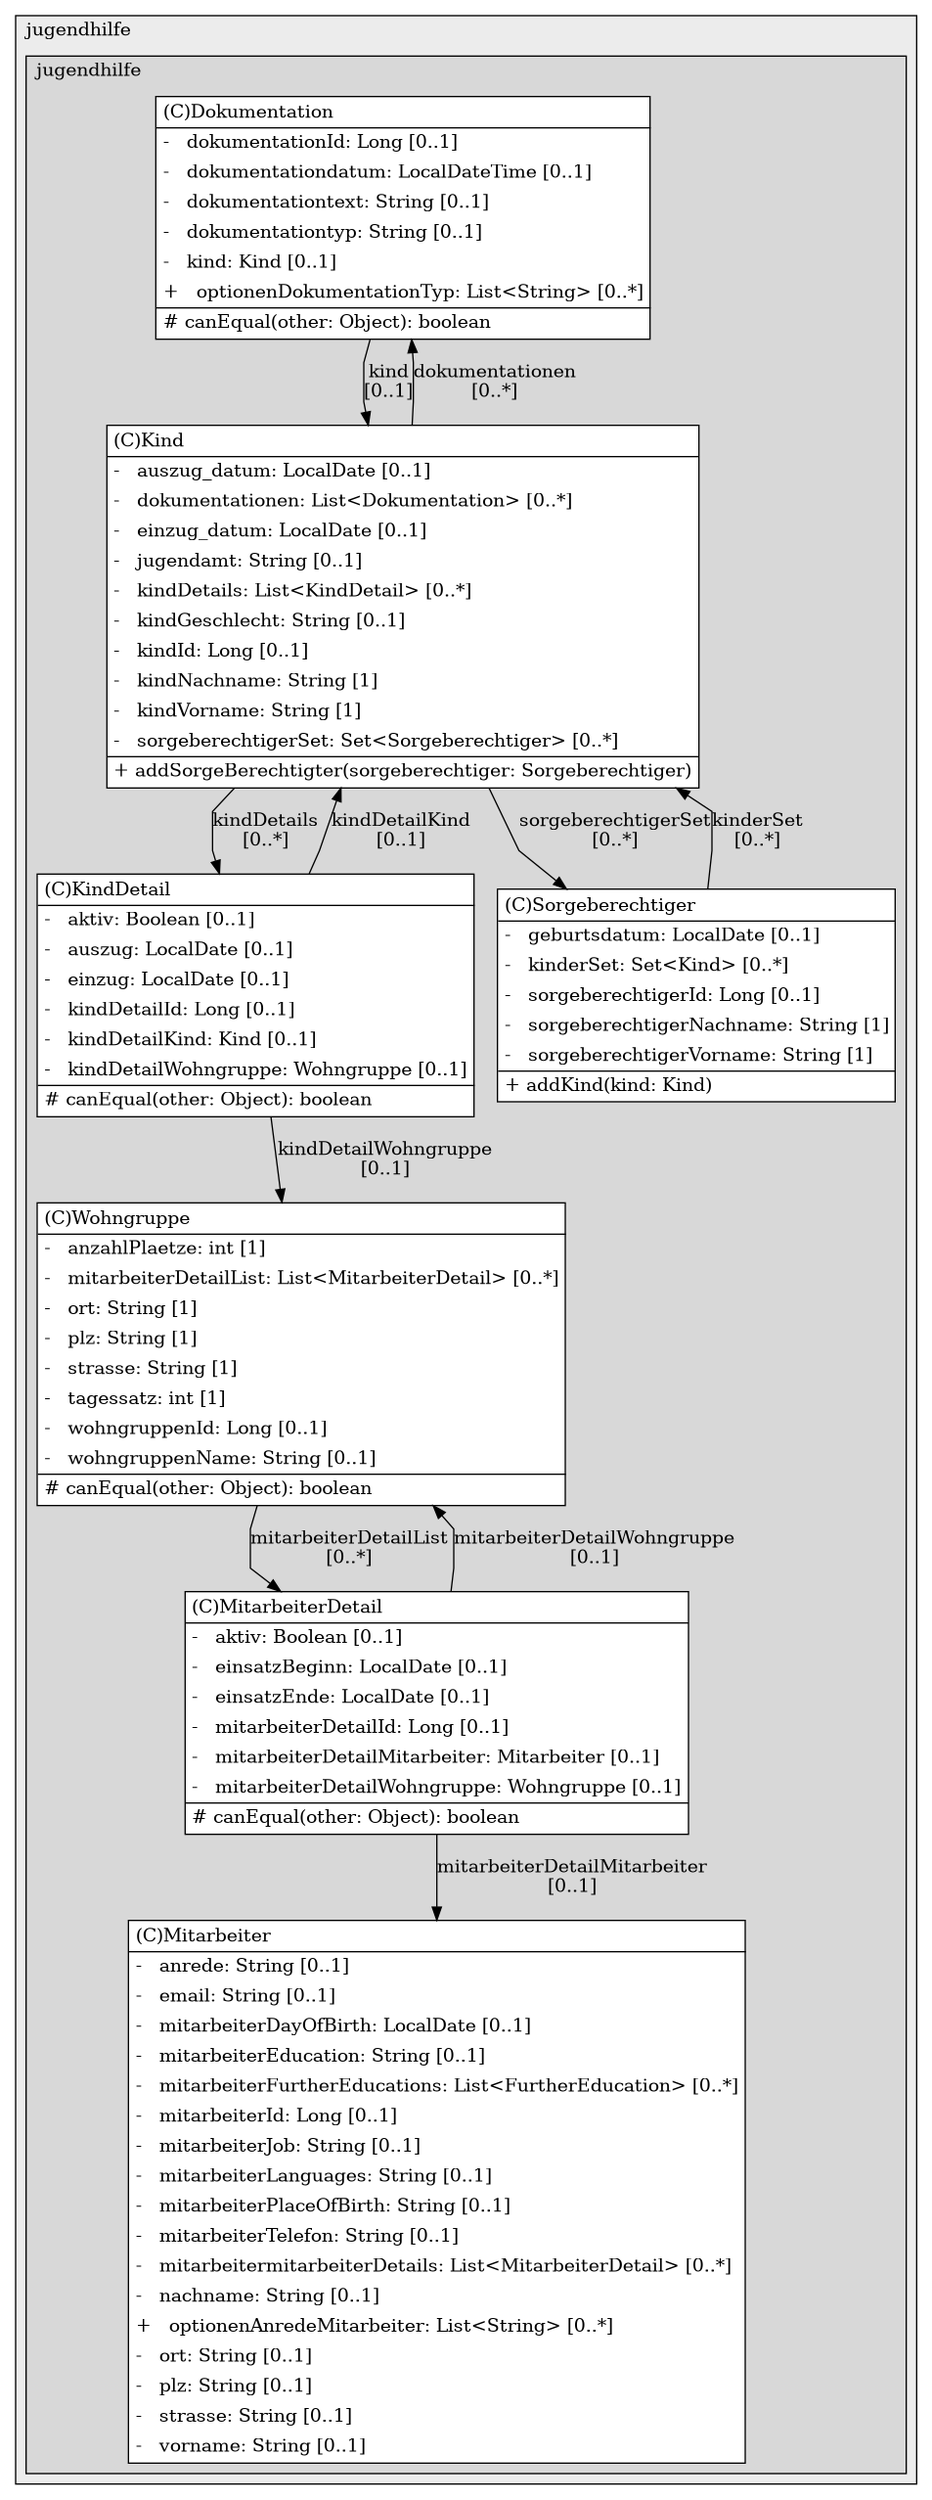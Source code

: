 @startuml

/' diagram meta data start
config=StructureConfiguration;
{
  "projectClassification": {
    "searchMode": "OpenProject", // OpenProject, AllProjects
    "includedProjects": "",
    "pathEndKeywords": "*.impl",
    "isClientPath": "",
    "isClientName": "",
    "isTestPath": "",
    "isTestName": "",
    "isMappingPath": "",
    "isMappingName": "",
    "isDataAccessPath": "",
    "isDataAccessName": "",
    "isDataStructurePath": "",
    "isDataStructureName": "",
    "isInterfaceStructuresPath": "",
    "isInterfaceStructuresName": "",
    "isEntryPointPath": "",
    "isEntryPointName": "",
    "treatFinalFieldsAsMandatory": false
  },
  "graphRestriction": {
    "classPackageExcludeFilter": "",
    "classPackageIncludeFilter": "",
    "classNameExcludeFilter": "",
    "classNameIncludeFilter": "",
    "methodNameExcludeFilter": "",
    "methodNameIncludeFilter": "",
    "removeByInheritance": "", // inheritance/annotation based filtering is done in a second step
    "removeByAnnotation": "",
    "removeByClassPackage": "", // cleanup the graph after inheritance/annotation based filtering is done
    "removeByClassName": "",
    "cutMappings": false,
    "cutEnum": true,
    "cutTests": true,
    "cutClient": true,
    "cutDataAccess": true,
    "cutInterfaceStructures": true,
    "cutDataStructures": true,
    "cutGetterAndSetter": true,
    "cutConstructors": true
  },
  "graphTraversal": {
    "forwardDepth": 3,
    "backwardDepth": 3,
    "classPackageExcludeFilter": "",
    "classPackageIncludeFilter": "",
    "classNameExcludeFilter": "",
    "classNameIncludeFilter": "",
    "methodNameExcludeFilter": "",
    "methodNameIncludeFilter": "",
    "hideMappings": false,
    "hideDataStructures": false,
    "hidePrivateMethods": true,
    "hideInterfaceCalls": true, // indirection: implementation -> interface (is hidden) -> implementation
    "onlyShowApplicationEntryPoints": false, // root node is included
    "useMethodCallsForStructureDiagram": "ForwardOnly" // ForwardOnly, BothDirections, No
  },
  "details": {
    "aggregation": "GroupByClass", // ByClass, GroupByClass, None
    "showClassGenericTypes": true,
    "showMethods": true,
    "showMethodParameterNames": true,
    "showMethodParameterTypes": true,
    "showMethodReturnType": true,
    "showPackageLevels": 2,
    "showDetailedClassStructure": true
  },
  "rootClass": "com.jugendhilfe.jugendhilfe.domain.KindDetail",
  "extensionCallbackMethod": "" // qualified.class.name#methodName - signature: public static String method(String)
}
diagram meta data end '/



digraph g {
    rankdir="TB"
    splines=polyline
    

'nodes 
subgraph cluster_1528762891 { 
   	label=jugendhilfe
	labeljust=l
	fillcolor="#ececec"
	style=filled
   
   subgraph cluster_675274072 { 
   	label=jugendhilfe
	labeljust=l
	fillcolor="#d8d8d8"
	style=filled
   
   Dokumentation679482583[
	label=<<TABLE BORDER="1" CELLBORDER="0" CELLPADDING="4" CELLSPACING="0">
<TR><TD ALIGN="LEFT" >(C)Dokumentation</TD></TR>
<HR/>
<TR><TD ALIGN="LEFT" >-   dokumentationId: Long [0..1]</TD></TR>
<TR><TD ALIGN="LEFT" >-   dokumentationdatum: LocalDateTime [0..1]</TD></TR>
<TR><TD ALIGN="LEFT" >-   dokumentationtext: String [0..1]</TD></TR>
<TR><TD ALIGN="LEFT" >-   dokumentationtyp: String [0..1]</TD></TR>
<TR><TD ALIGN="LEFT" >-   kind: Kind [0..1]</TD></TR>
<TR><TD ALIGN="LEFT" >+   optionenDokumentationTyp: List&lt;String&gt; [0..*]</TD></TR>
<HR/>
<TR><TD ALIGN="LEFT" ># canEqual(other: Object): boolean</TD></TR>
</TABLE>>
	style=filled
	margin=0
	shape=plaintext
	fillcolor="#FFFFFF"
];

Kind679482583[
	label=<<TABLE BORDER="1" CELLBORDER="0" CELLPADDING="4" CELLSPACING="0">
<TR><TD ALIGN="LEFT" >(C)Kind</TD></TR>
<HR/>
<TR><TD ALIGN="LEFT" >-   auszug_datum: LocalDate [0..1]</TD></TR>
<TR><TD ALIGN="LEFT" >-   dokumentationen: List&lt;Dokumentation&gt; [0..*]</TD></TR>
<TR><TD ALIGN="LEFT" >-   einzug_datum: LocalDate [0..1]</TD></TR>
<TR><TD ALIGN="LEFT" >-   jugendamt: String [0..1]</TD></TR>
<TR><TD ALIGN="LEFT" >-   kindDetails: List&lt;KindDetail&gt; [0..*]</TD></TR>
<TR><TD ALIGN="LEFT" >-   kindGeschlecht: String [0..1]</TD></TR>
<TR><TD ALIGN="LEFT" >-   kindId: Long [0..1]</TD></TR>
<TR><TD ALIGN="LEFT" >-   kindNachname: String [1]</TD></TR>
<TR><TD ALIGN="LEFT" >-   kindVorname: String [1]</TD></TR>
<TR><TD ALIGN="LEFT" >-   sorgeberechtigerSet: Set&lt;Sorgeberechtiger&gt; [0..*]</TD></TR>
<HR/>
<TR><TD ALIGN="LEFT" >+ addSorgeBerechtigter(sorgeberechtiger: Sorgeberechtiger)</TD></TR>
</TABLE>>
	style=filled
	margin=0
	shape=plaintext
	fillcolor="#FFFFFF"
];

KindDetail679482583[
	label=<<TABLE BORDER="1" CELLBORDER="0" CELLPADDING="4" CELLSPACING="0">
<TR><TD ALIGN="LEFT" >(C)KindDetail</TD></TR>
<HR/>
<TR><TD ALIGN="LEFT" >-   aktiv: Boolean [0..1]</TD></TR>
<TR><TD ALIGN="LEFT" >-   auszug: LocalDate [0..1]</TD></TR>
<TR><TD ALIGN="LEFT" >-   einzug: LocalDate [0..1]</TD></TR>
<TR><TD ALIGN="LEFT" >-   kindDetailId: Long [0..1]</TD></TR>
<TR><TD ALIGN="LEFT" >-   kindDetailKind: Kind [0..1]</TD></TR>
<TR><TD ALIGN="LEFT" >-   kindDetailWohngruppe: Wohngruppe [0..1]</TD></TR>
<HR/>
<TR><TD ALIGN="LEFT" ># canEqual(other: Object): boolean</TD></TR>
</TABLE>>
	style=filled
	margin=0
	shape=plaintext
	fillcolor="#FFFFFF"
];

Mitarbeiter679482583[
	label=<<TABLE BORDER="1" CELLBORDER="0" CELLPADDING="4" CELLSPACING="0">
<TR><TD ALIGN="LEFT" >(C)Mitarbeiter</TD></TR>
<HR/>
<TR><TD ALIGN="LEFT" >-   anrede: String [0..1]</TD></TR>
<TR><TD ALIGN="LEFT" >-   email: String [0..1]</TD></TR>
<TR><TD ALIGN="LEFT" >-   mitarbeiterDayOfBirth: LocalDate [0..1]</TD></TR>
<TR><TD ALIGN="LEFT" >-   mitarbeiterEducation: String [0..1]</TD></TR>
<TR><TD ALIGN="LEFT" >-   mitarbeiterFurtherEducations: List&lt;FurtherEducation&gt; [0..*]</TD></TR>
<TR><TD ALIGN="LEFT" >-   mitarbeiterId: Long [0..1]</TD></TR>
<TR><TD ALIGN="LEFT" >-   mitarbeiterJob: String [0..1]</TD></TR>
<TR><TD ALIGN="LEFT" >-   mitarbeiterLanguages: String [0..1]</TD></TR>
<TR><TD ALIGN="LEFT" >-   mitarbeiterPlaceOfBirth: String [0..1]</TD></TR>
<TR><TD ALIGN="LEFT" >-   mitarbeiterTelefon: String [0..1]</TD></TR>
<TR><TD ALIGN="LEFT" >-   mitarbeitermitarbeiterDetails: List&lt;MitarbeiterDetail&gt; [0..*]</TD></TR>
<TR><TD ALIGN="LEFT" >-   nachname: String [0..1]</TD></TR>
<TR><TD ALIGN="LEFT" >+   optionenAnredeMitarbeiter: List&lt;String&gt; [0..*]</TD></TR>
<TR><TD ALIGN="LEFT" >-   ort: String [0..1]</TD></TR>
<TR><TD ALIGN="LEFT" >-   plz: String [0..1]</TD></TR>
<TR><TD ALIGN="LEFT" >-   strasse: String [0..1]</TD></TR>
<TR><TD ALIGN="LEFT" >-   vorname: String [0..1]</TD></TR>
</TABLE>>
	style=filled
	margin=0
	shape=plaintext
	fillcolor="#FFFFFF"
];

MitarbeiterDetail679482583[
	label=<<TABLE BORDER="1" CELLBORDER="0" CELLPADDING="4" CELLSPACING="0">
<TR><TD ALIGN="LEFT" >(C)MitarbeiterDetail</TD></TR>
<HR/>
<TR><TD ALIGN="LEFT" >-   aktiv: Boolean [0..1]</TD></TR>
<TR><TD ALIGN="LEFT" >-   einsatzBeginn: LocalDate [0..1]</TD></TR>
<TR><TD ALIGN="LEFT" >-   einsatzEnde: LocalDate [0..1]</TD></TR>
<TR><TD ALIGN="LEFT" >-   mitarbeiterDetailId: Long [0..1]</TD></TR>
<TR><TD ALIGN="LEFT" >-   mitarbeiterDetailMitarbeiter: Mitarbeiter [0..1]</TD></TR>
<TR><TD ALIGN="LEFT" >-   mitarbeiterDetailWohngruppe: Wohngruppe [0..1]</TD></TR>
<HR/>
<TR><TD ALIGN="LEFT" ># canEqual(other: Object): boolean</TD></TR>
</TABLE>>
	style=filled
	margin=0
	shape=plaintext
	fillcolor="#FFFFFF"
];

Sorgeberechtiger679482583[
	label=<<TABLE BORDER="1" CELLBORDER="0" CELLPADDING="4" CELLSPACING="0">
<TR><TD ALIGN="LEFT" >(C)Sorgeberechtiger</TD></TR>
<HR/>
<TR><TD ALIGN="LEFT" >-   geburtsdatum: LocalDate [0..1]</TD></TR>
<TR><TD ALIGN="LEFT" >-   kinderSet: Set&lt;Kind&gt; [0..*]</TD></TR>
<TR><TD ALIGN="LEFT" >-   sorgeberechtigerId: Long [0..1]</TD></TR>
<TR><TD ALIGN="LEFT" >-   sorgeberechtigerNachname: String [1]</TD></TR>
<TR><TD ALIGN="LEFT" >-   sorgeberechtigerVorname: String [1]</TD></TR>
<HR/>
<TR><TD ALIGN="LEFT" >+ addKind(kind: Kind)</TD></TR>
</TABLE>>
	style=filled
	margin=0
	shape=plaintext
	fillcolor="#FFFFFF"
];

Wohngruppe679482583[
	label=<<TABLE BORDER="1" CELLBORDER="0" CELLPADDING="4" CELLSPACING="0">
<TR><TD ALIGN="LEFT" >(C)Wohngruppe</TD></TR>
<HR/>
<TR><TD ALIGN="LEFT" >-   anzahlPlaetze: int [1]</TD></TR>
<TR><TD ALIGN="LEFT" >-   mitarbeiterDetailList: List&lt;MitarbeiterDetail&gt; [0..*]</TD></TR>
<TR><TD ALIGN="LEFT" >-   ort: String [1]</TD></TR>
<TR><TD ALIGN="LEFT" >-   plz: String [1]</TD></TR>
<TR><TD ALIGN="LEFT" >-   strasse: String [1]</TD></TR>
<TR><TD ALIGN="LEFT" >-   tagessatz: int [1]</TD></TR>
<TR><TD ALIGN="LEFT" >-   wohngruppenId: Long [0..1]</TD></TR>
<TR><TD ALIGN="LEFT" >-   wohngruppenName: String [0..1]</TD></TR>
<HR/>
<TR><TD ALIGN="LEFT" ># canEqual(other: Object): boolean</TD></TR>
</TABLE>>
	style=filled
	margin=0
	shape=plaintext
	fillcolor="#FFFFFF"
];
} 
} 

'edges    
Dokumentation679482583 -> Kind679482583[label="kind
[0..1]"];
Kind679482583 -> Dokumentation679482583[label="dokumentationen
[0..*]"];
Kind679482583 -> KindDetail679482583[label="kindDetails
[0..*]"];
Kind679482583 -> Sorgeberechtiger679482583[label="sorgeberechtigerSet
[0..*]"];
KindDetail679482583 -> Kind679482583[label="kindDetailKind
[0..1]"];
KindDetail679482583 -> Wohngruppe679482583[label="kindDetailWohngruppe
[0..1]"];
MitarbeiterDetail679482583 -> Mitarbeiter679482583[label="mitarbeiterDetailMitarbeiter
[0..1]"];
MitarbeiterDetail679482583 -> Wohngruppe679482583[label="mitarbeiterDetailWohngruppe
[0..1]"];
Sorgeberechtiger679482583 -> Kind679482583[label="kinderSet
[0..*]"];
Wohngruppe679482583 -> MitarbeiterDetail679482583[label="mitarbeiterDetailList
[0..*]"];
    
}
@enduml